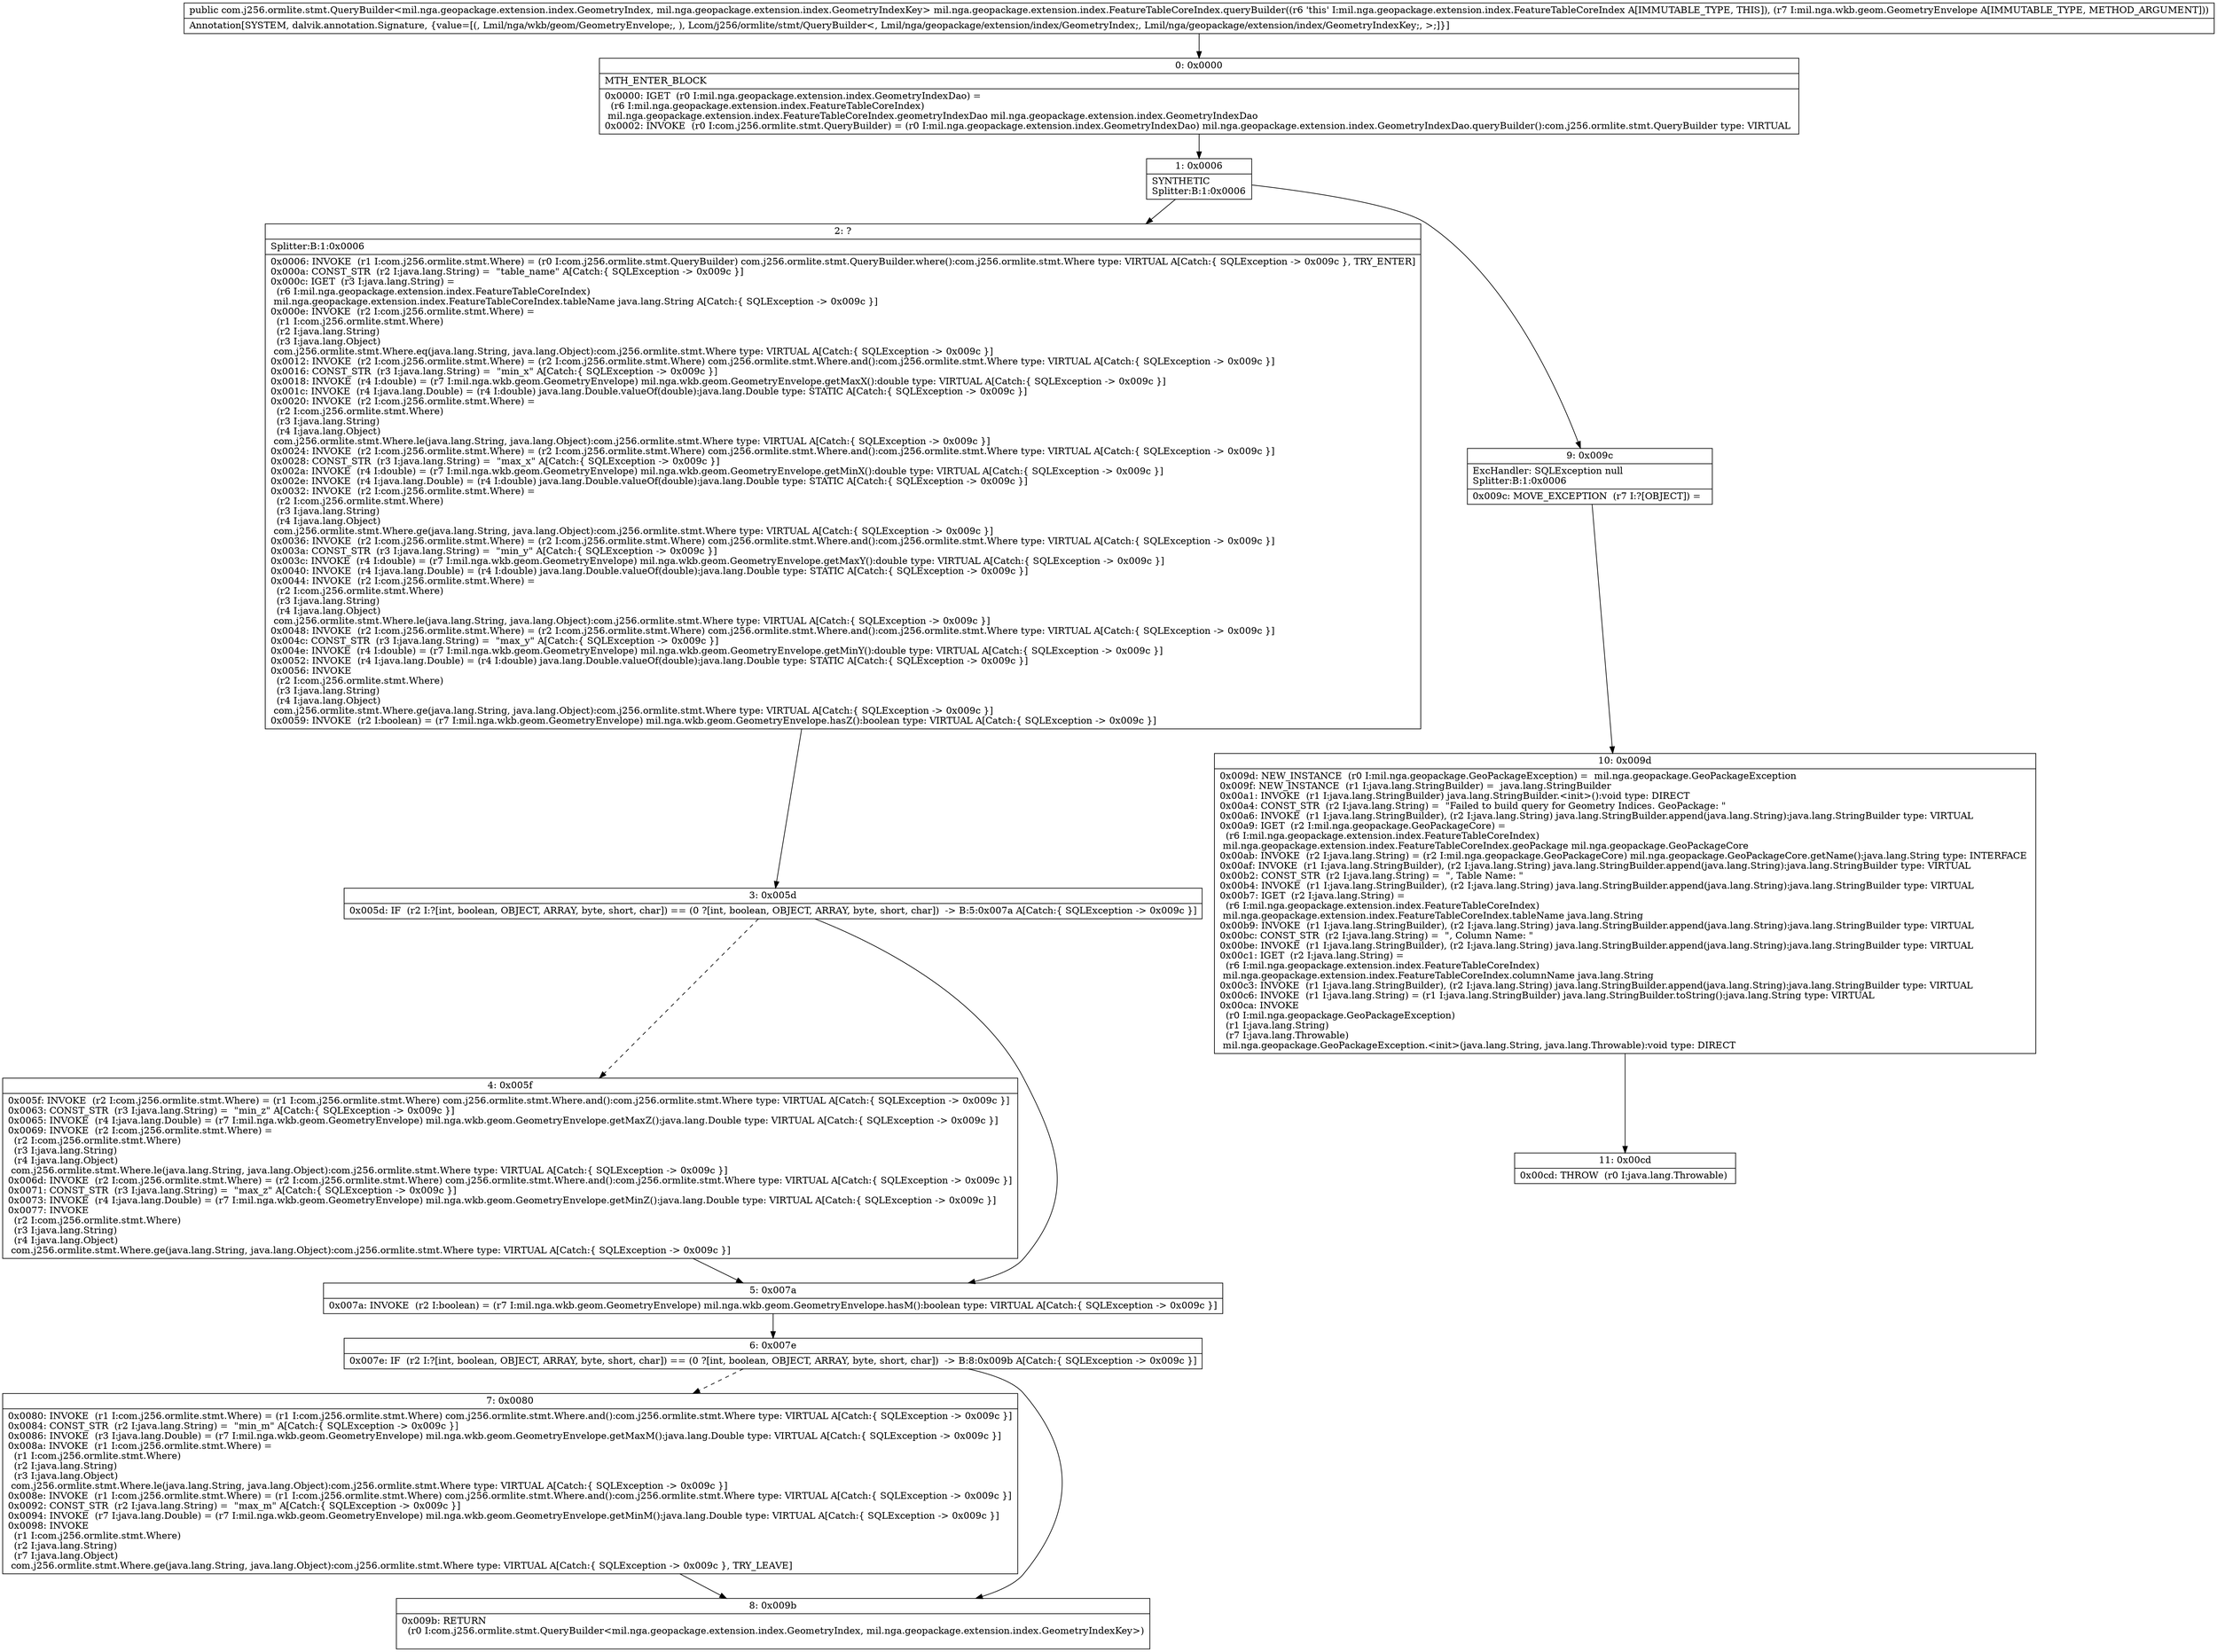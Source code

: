 digraph "CFG formil.nga.geopackage.extension.index.FeatureTableCoreIndex.queryBuilder(Lmil\/nga\/wkb\/geom\/GeometryEnvelope;)Lcom\/j256\/ormlite\/stmt\/QueryBuilder;" {
Node_0 [shape=record,label="{0\:\ 0x0000|MTH_ENTER_BLOCK\l|0x0000: IGET  (r0 I:mil.nga.geopackage.extension.index.GeometryIndexDao) = \l  (r6 I:mil.nga.geopackage.extension.index.FeatureTableCoreIndex)\l mil.nga.geopackage.extension.index.FeatureTableCoreIndex.geometryIndexDao mil.nga.geopackage.extension.index.GeometryIndexDao \l0x0002: INVOKE  (r0 I:com.j256.ormlite.stmt.QueryBuilder) = (r0 I:mil.nga.geopackage.extension.index.GeometryIndexDao) mil.nga.geopackage.extension.index.GeometryIndexDao.queryBuilder():com.j256.ormlite.stmt.QueryBuilder type: VIRTUAL \l}"];
Node_1 [shape=record,label="{1\:\ 0x0006|SYNTHETIC\lSplitter:B:1:0x0006\l}"];
Node_2 [shape=record,label="{2\:\ ?|Splitter:B:1:0x0006\l|0x0006: INVOKE  (r1 I:com.j256.ormlite.stmt.Where) = (r0 I:com.j256.ormlite.stmt.QueryBuilder) com.j256.ormlite.stmt.QueryBuilder.where():com.j256.ormlite.stmt.Where type: VIRTUAL A[Catch:\{ SQLException \-\> 0x009c \}, TRY_ENTER]\l0x000a: CONST_STR  (r2 I:java.lang.String) =  \"table_name\" A[Catch:\{ SQLException \-\> 0x009c \}]\l0x000c: IGET  (r3 I:java.lang.String) = \l  (r6 I:mil.nga.geopackage.extension.index.FeatureTableCoreIndex)\l mil.nga.geopackage.extension.index.FeatureTableCoreIndex.tableName java.lang.String A[Catch:\{ SQLException \-\> 0x009c \}]\l0x000e: INVOKE  (r2 I:com.j256.ormlite.stmt.Where) = \l  (r1 I:com.j256.ormlite.stmt.Where)\l  (r2 I:java.lang.String)\l  (r3 I:java.lang.Object)\l com.j256.ormlite.stmt.Where.eq(java.lang.String, java.lang.Object):com.j256.ormlite.stmt.Where type: VIRTUAL A[Catch:\{ SQLException \-\> 0x009c \}]\l0x0012: INVOKE  (r2 I:com.j256.ormlite.stmt.Where) = (r2 I:com.j256.ormlite.stmt.Where) com.j256.ormlite.stmt.Where.and():com.j256.ormlite.stmt.Where type: VIRTUAL A[Catch:\{ SQLException \-\> 0x009c \}]\l0x0016: CONST_STR  (r3 I:java.lang.String) =  \"min_x\" A[Catch:\{ SQLException \-\> 0x009c \}]\l0x0018: INVOKE  (r4 I:double) = (r7 I:mil.nga.wkb.geom.GeometryEnvelope) mil.nga.wkb.geom.GeometryEnvelope.getMaxX():double type: VIRTUAL A[Catch:\{ SQLException \-\> 0x009c \}]\l0x001c: INVOKE  (r4 I:java.lang.Double) = (r4 I:double) java.lang.Double.valueOf(double):java.lang.Double type: STATIC A[Catch:\{ SQLException \-\> 0x009c \}]\l0x0020: INVOKE  (r2 I:com.j256.ormlite.stmt.Where) = \l  (r2 I:com.j256.ormlite.stmt.Where)\l  (r3 I:java.lang.String)\l  (r4 I:java.lang.Object)\l com.j256.ormlite.stmt.Where.le(java.lang.String, java.lang.Object):com.j256.ormlite.stmt.Where type: VIRTUAL A[Catch:\{ SQLException \-\> 0x009c \}]\l0x0024: INVOKE  (r2 I:com.j256.ormlite.stmt.Where) = (r2 I:com.j256.ormlite.stmt.Where) com.j256.ormlite.stmt.Where.and():com.j256.ormlite.stmt.Where type: VIRTUAL A[Catch:\{ SQLException \-\> 0x009c \}]\l0x0028: CONST_STR  (r3 I:java.lang.String) =  \"max_x\" A[Catch:\{ SQLException \-\> 0x009c \}]\l0x002a: INVOKE  (r4 I:double) = (r7 I:mil.nga.wkb.geom.GeometryEnvelope) mil.nga.wkb.geom.GeometryEnvelope.getMinX():double type: VIRTUAL A[Catch:\{ SQLException \-\> 0x009c \}]\l0x002e: INVOKE  (r4 I:java.lang.Double) = (r4 I:double) java.lang.Double.valueOf(double):java.lang.Double type: STATIC A[Catch:\{ SQLException \-\> 0x009c \}]\l0x0032: INVOKE  (r2 I:com.j256.ormlite.stmt.Where) = \l  (r2 I:com.j256.ormlite.stmt.Where)\l  (r3 I:java.lang.String)\l  (r4 I:java.lang.Object)\l com.j256.ormlite.stmt.Where.ge(java.lang.String, java.lang.Object):com.j256.ormlite.stmt.Where type: VIRTUAL A[Catch:\{ SQLException \-\> 0x009c \}]\l0x0036: INVOKE  (r2 I:com.j256.ormlite.stmt.Where) = (r2 I:com.j256.ormlite.stmt.Where) com.j256.ormlite.stmt.Where.and():com.j256.ormlite.stmt.Where type: VIRTUAL A[Catch:\{ SQLException \-\> 0x009c \}]\l0x003a: CONST_STR  (r3 I:java.lang.String) =  \"min_y\" A[Catch:\{ SQLException \-\> 0x009c \}]\l0x003c: INVOKE  (r4 I:double) = (r7 I:mil.nga.wkb.geom.GeometryEnvelope) mil.nga.wkb.geom.GeometryEnvelope.getMaxY():double type: VIRTUAL A[Catch:\{ SQLException \-\> 0x009c \}]\l0x0040: INVOKE  (r4 I:java.lang.Double) = (r4 I:double) java.lang.Double.valueOf(double):java.lang.Double type: STATIC A[Catch:\{ SQLException \-\> 0x009c \}]\l0x0044: INVOKE  (r2 I:com.j256.ormlite.stmt.Where) = \l  (r2 I:com.j256.ormlite.stmt.Where)\l  (r3 I:java.lang.String)\l  (r4 I:java.lang.Object)\l com.j256.ormlite.stmt.Where.le(java.lang.String, java.lang.Object):com.j256.ormlite.stmt.Where type: VIRTUAL A[Catch:\{ SQLException \-\> 0x009c \}]\l0x0048: INVOKE  (r2 I:com.j256.ormlite.stmt.Where) = (r2 I:com.j256.ormlite.stmt.Where) com.j256.ormlite.stmt.Where.and():com.j256.ormlite.stmt.Where type: VIRTUAL A[Catch:\{ SQLException \-\> 0x009c \}]\l0x004c: CONST_STR  (r3 I:java.lang.String) =  \"max_y\" A[Catch:\{ SQLException \-\> 0x009c \}]\l0x004e: INVOKE  (r4 I:double) = (r7 I:mil.nga.wkb.geom.GeometryEnvelope) mil.nga.wkb.geom.GeometryEnvelope.getMinY():double type: VIRTUAL A[Catch:\{ SQLException \-\> 0x009c \}]\l0x0052: INVOKE  (r4 I:java.lang.Double) = (r4 I:double) java.lang.Double.valueOf(double):java.lang.Double type: STATIC A[Catch:\{ SQLException \-\> 0x009c \}]\l0x0056: INVOKE  \l  (r2 I:com.j256.ormlite.stmt.Where)\l  (r3 I:java.lang.String)\l  (r4 I:java.lang.Object)\l com.j256.ormlite.stmt.Where.ge(java.lang.String, java.lang.Object):com.j256.ormlite.stmt.Where type: VIRTUAL A[Catch:\{ SQLException \-\> 0x009c \}]\l0x0059: INVOKE  (r2 I:boolean) = (r7 I:mil.nga.wkb.geom.GeometryEnvelope) mil.nga.wkb.geom.GeometryEnvelope.hasZ():boolean type: VIRTUAL A[Catch:\{ SQLException \-\> 0x009c \}]\l}"];
Node_3 [shape=record,label="{3\:\ 0x005d|0x005d: IF  (r2 I:?[int, boolean, OBJECT, ARRAY, byte, short, char]) == (0 ?[int, boolean, OBJECT, ARRAY, byte, short, char])  \-\> B:5:0x007a A[Catch:\{ SQLException \-\> 0x009c \}]\l}"];
Node_4 [shape=record,label="{4\:\ 0x005f|0x005f: INVOKE  (r2 I:com.j256.ormlite.stmt.Where) = (r1 I:com.j256.ormlite.stmt.Where) com.j256.ormlite.stmt.Where.and():com.j256.ormlite.stmt.Where type: VIRTUAL A[Catch:\{ SQLException \-\> 0x009c \}]\l0x0063: CONST_STR  (r3 I:java.lang.String) =  \"min_z\" A[Catch:\{ SQLException \-\> 0x009c \}]\l0x0065: INVOKE  (r4 I:java.lang.Double) = (r7 I:mil.nga.wkb.geom.GeometryEnvelope) mil.nga.wkb.geom.GeometryEnvelope.getMaxZ():java.lang.Double type: VIRTUAL A[Catch:\{ SQLException \-\> 0x009c \}]\l0x0069: INVOKE  (r2 I:com.j256.ormlite.stmt.Where) = \l  (r2 I:com.j256.ormlite.stmt.Where)\l  (r3 I:java.lang.String)\l  (r4 I:java.lang.Object)\l com.j256.ormlite.stmt.Where.le(java.lang.String, java.lang.Object):com.j256.ormlite.stmt.Where type: VIRTUAL A[Catch:\{ SQLException \-\> 0x009c \}]\l0x006d: INVOKE  (r2 I:com.j256.ormlite.stmt.Where) = (r2 I:com.j256.ormlite.stmt.Where) com.j256.ormlite.stmt.Where.and():com.j256.ormlite.stmt.Where type: VIRTUAL A[Catch:\{ SQLException \-\> 0x009c \}]\l0x0071: CONST_STR  (r3 I:java.lang.String) =  \"max_z\" A[Catch:\{ SQLException \-\> 0x009c \}]\l0x0073: INVOKE  (r4 I:java.lang.Double) = (r7 I:mil.nga.wkb.geom.GeometryEnvelope) mil.nga.wkb.geom.GeometryEnvelope.getMinZ():java.lang.Double type: VIRTUAL A[Catch:\{ SQLException \-\> 0x009c \}]\l0x0077: INVOKE  \l  (r2 I:com.j256.ormlite.stmt.Where)\l  (r3 I:java.lang.String)\l  (r4 I:java.lang.Object)\l com.j256.ormlite.stmt.Where.ge(java.lang.String, java.lang.Object):com.j256.ormlite.stmt.Where type: VIRTUAL A[Catch:\{ SQLException \-\> 0x009c \}]\l}"];
Node_5 [shape=record,label="{5\:\ 0x007a|0x007a: INVOKE  (r2 I:boolean) = (r7 I:mil.nga.wkb.geom.GeometryEnvelope) mil.nga.wkb.geom.GeometryEnvelope.hasM():boolean type: VIRTUAL A[Catch:\{ SQLException \-\> 0x009c \}]\l}"];
Node_6 [shape=record,label="{6\:\ 0x007e|0x007e: IF  (r2 I:?[int, boolean, OBJECT, ARRAY, byte, short, char]) == (0 ?[int, boolean, OBJECT, ARRAY, byte, short, char])  \-\> B:8:0x009b A[Catch:\{ SQLException \-\> 0x009c \}]\l}"];
Node_7 [shape=record,label="{7\:\ 0x0080|0x0080: INVOKE  (r1 I:com.j256.ormlite.stmt.Where) = (r1 I:com.j256.ormlite.stmt.Where) com.j256.ormlite.stmt.Where.and():com.j256.ormlite.stmt.Where type: VIRTUAL A[Catch:\{ SQLException \-\> 0x009c \}]\l0x0084: CONST_STR  (r2 I:java.lang.String) =  \"min_m\" A[Catch:\{ SQLException \-\> 0x009c \}]\l0x0086: INVOKE  (r3 I:java.lang.Double) = (r7 I:mil.nga.wkb.geom.GeometryEnvelope) mil.nga.wkb.geom.GeometryEnvelope.getMaxM():java.lang.Double type: VIRTUAL A[Catch:\{ SQLException \-\> 0x009c \}]\l0x008a: INVOKE  (r1 I:com.j256.ormlite.stmt.Where) = \l  (r1 I:com.j256.ormlite.stmt.Where)\l  (r2 I:java.lang.String)\l  (r3 I:java.lang.Object)\l com.j256.ormlite.stmt.Where.le(java.lang.String, java.lang.Object):com.j256.ormlite.stmt.Where type: VIRTUAL A[Catch:\{ SQLException \-\> 0x009c \}]\l0x008e: INVOKE  (r1 I:com.j256.ormlite.stmt.Where) = (r1 I:com.j256.ormlite.stmt.Where) com.j256.ormlite.stmt.Where.and():com.j256.ormlite.stmt.Where type: VIRTUAL A[Catch:\{ SQLException \-\> 0x009c \}]\l0x0092: CONST_STR  (r2 I:java.lang.String) =  \"max_m\" A[Catch:\{ SQLException \-\> 0x009c \}]\l0x0094: INVOKE  (r7 I:java.lang.Double) = (r7 I:mil.nga.wkb.geom.GeometryEnvelope) mil.nga.wkb.geom.GeometryEnvelope.getMinM():java.lang.Double type: VIRTUAL A[Catch:\{ SQLException \-\> 0x009c \}]\l0x0098: INVOKE  \l  (r1 I:com.j256.ormlite.stmt.Where)\l  (r2 I:java.lang.String)\l  (r7 I:java.lang.Object)\l com.j256.ormlite.stmt.Where.ge(java.lang.String, java.lang.Object):com.j256.ormlite.stmt.Where type: VIRTUAL A[Catch:\{ SQLException \-\> 0x009c \}, TRY_LEAVE]\l}"];
Node_8 [shape=record,label="{8\:\ 0x009b|0x009b: RETURN  \l  (r0 I:com.j256.ormlite.stmt.QueryBuilder\<mil.nga.geopackage.extension.index.GeometryIndex, mil.nga.geopackage.extension.index.GeometryIndexKey\>)\l \l}"];
Node_9 [shape=record,label="{9\:\ 0x009c|ExcHandler: SQLException null\lSplitter:B:1:0x0006\l|0x009c: MOVE_EXCEPTION  (r7 I:?[OBJECT]) =  \l}"];
Node_10 [shape=record,label="{10\:\ 0x009d|0x009d: NEW_INSTANCE  (r0 I:mil.nga.geopackage.GeoPackageException) =  mil.nga.geopackage.GeoPackageException \l0x009f: NEW_INSTANCE  (r1 I:java.lang.StringBuilder) =  java.lang.StringBuilder \l0x00a1: INVOKE  (r1 I:java.lang.StringBuilder) java.lang.StringBuilder.\<init\>():void type: DIRECT \l0x00a4: CONST_STR  (r2 I:java.lang.String) =  \"Failed to build query for Geometry Indices. GeoPackage: \" \l0x00a6: INVOKE  (r1 I:java.lang.StringBuilder), (r2 I:java.lang.String) java.lang.StringBuilder.append(java.lang.String):java.lang.StringBuilder type: VIRTUAL \l0x00a9: IGET  (r2 I:mil.nga.geopackage.GeoPackageCore) = \l  (r6 I:mil.nga.geopackage.extension.index.FeatureTableCoreIndex)\l mil.nga.geopackage.extension.index.FeatureTableCoreIndex.geoPackage mil.nga.geopackage.GeoPackageCore \l0x00ab: INVOKE  (r2 I:java.lang.String) = (r2 I:mil.nga.geopackage.GeoPackageCore) mil.nga.geopackage.GeoPackageCore.getName():java.lang.String type: INTERFACE \l0x00af: INVOKE  (r1 I:java.lang.StringBuilder), (r2 I:java.lang.String) java.lang.StringBuilder.append(java.lang.String):java.lang.StringBuilder type: VIRTUAL \l0x00b2: CONST_STR  (r2 I:java.lang.String) =  \", Table Name: \" \l0x00b4: INVOKE  (r1 I:java.lang.StringBuilder), (r2 I:java.lang.String) java.lang.StringBuilder.append(java.lang.String):java.lang.StringBuilder type: VIRTUAL \l0x00b7: IGET  (r2 I:java.lang.String) = \l  (r6 I:mil.nga.geopackage.extension.index.FeatureTableCoreIndex)\l mil.nga.geopackage.extension.index.FeatureTableCoreIndex.tableName java.lang.String \l0x00b9: INVOKE  (r1 I:java.lang.StringBuilder), (r2 I:java.lang.String) java.lang.StringBuilder.append(java.lang.String):java.lang.StringBuilder type: VIRTUAL \l0x00bc: CONST_STR  (r2 I:java.lang.String) =  \", Column Name: \" \l0x00be: INVOKE  (r1 I:java.lang.StringBuilder), (r2 I:java.lang.String) java.lang.StringBuilder.append(java.lang.String):java.lang.StringBuilder type: VIRTUAL \l0x00c1: IGET  (r2 I:java.lang.String) = \l  (r6 I:mil.nga.geopackage.extension.index.FeatureTableCoreIndex)\l mil.nga.geopackage.extension.index.FeatureTableCoreIndex.columnName java.lang.String \l0x00c3: INVOKE  (r1 I:java.lang.StringBuilder), (r2 I:java.lang.String) java.lang.StringBuilder.append(java.lang.String):java.lang.StringBuilder type: VIRTUAL \l0x00c6: INVOKE  (r1 I:java.lang.String) = (r1 I:java.lang.StringBuilder) java.lang.StringBuilder.toString():java.lang.String type: VIRTUAL \l0x00ca: INVOKE  \l  (r0 I:mil.nga.geopackage.GeoPackageException)\l  (r1 I:java.lang.String)\l  (r7 I:java.lang.Throwable)\l mil.nga.geopackage.GeoPackageException.\<init\>(java.lang.String, java.lang.Throwable):void type: DIRECT \l}"];
Node_11 [shape=record,label="{11\:\ 0x00cd|0x00cd: THROW  (r0 I:java.lang.Throwable) \l}"];
MethodNode[shape=record,label="{public com.j256.ormlite.stmt.QueryBuilder\<mil.nga.geopackage.extension.index.GeometryIndex, mil.nga.geopackage.extension.index.GeometryIndexKey\> mil.nga.geopackage.extension.index.FeatureTableCoreIndex.queryBuilder((r6 'this' I:mil.nga.geopackage.extension.index.FeatureTableCoreIndex A[IMMUTABLE_TYPE, THIS]), (r7 I:mil.nga.wkb.geom.GeometryEnvelope A[IMMUTABLE_TYPE, METHOD_ARGUMENT]))  | Annotation[SYSTEM, dalvik.annotation.Signature, \{value=[(, Lmil\/nga\/wkb\/geom\/GeometryEnvelope;, ), Lcom\/j256\/ormlite\/stmt\/QueryBuilder\<, Lmil\/nga\/geopackage\/extension\/index\/GeometryIndex;, Lmil\/nga\/geopackage\/extension\/index\/GeometryIndexKey;, \>;]\}]\l}"];
MethodNode -> Node_0;
Node_0 -> Node_1;
Node_1 -> Node_2;
Node_1 -> Node_9;
Node_2 -> Node_3;
Node_3 -> Node_4[style=dashed];
Node_3 -> Node_5;
Node_4 -> Node_5;
Node_5 -> Node_6;
Node_6 -> Node_7[style=dashed];
Node_6 -> Node_8;
Node_7 -> Node_8;
Node_9 -> Node_10;
Node_10 -> Node_11;
}

